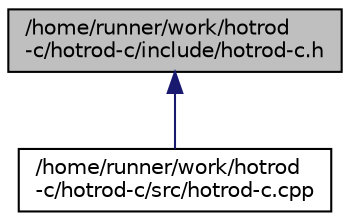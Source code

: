 digraph "/home/runner/work/hotrod-c/hotrod-c/include/hotrod-c.h"
{
 // LATEX_PDF_SIZE
  edge [fontname="Helvetica",fontsize="10",labelfontname="Helvetica",labelfontsize="10"];
  node [fontname="Helvetica",fontsize="10",shape=record];
  Node1 [label="/home/runner/work/hotrod\l-c/hotrod-c/include/hotrod-c.h",height=0.2,width=0.4,color="black", fillcolor="grey75", style="filled", fontcolor="black",tooltip="This is the C implementation of the hotrod 2.8 protocol for client. Use this implementation as refere..."];
  Node1 -> Node2 [dir="back",color="midnightblue",fontsize="10",style="solid",fontname="Helvetica"];
  Node2 [label="/home/runner/work/hotrod\l-c/hotrod-c/src/hotrod-c.cpp",height=0.2,width=0.4,color="black", fillcolor="white", style="filled",URL="$hotrod-c_8cpp.html",tooltip=" "];
}
